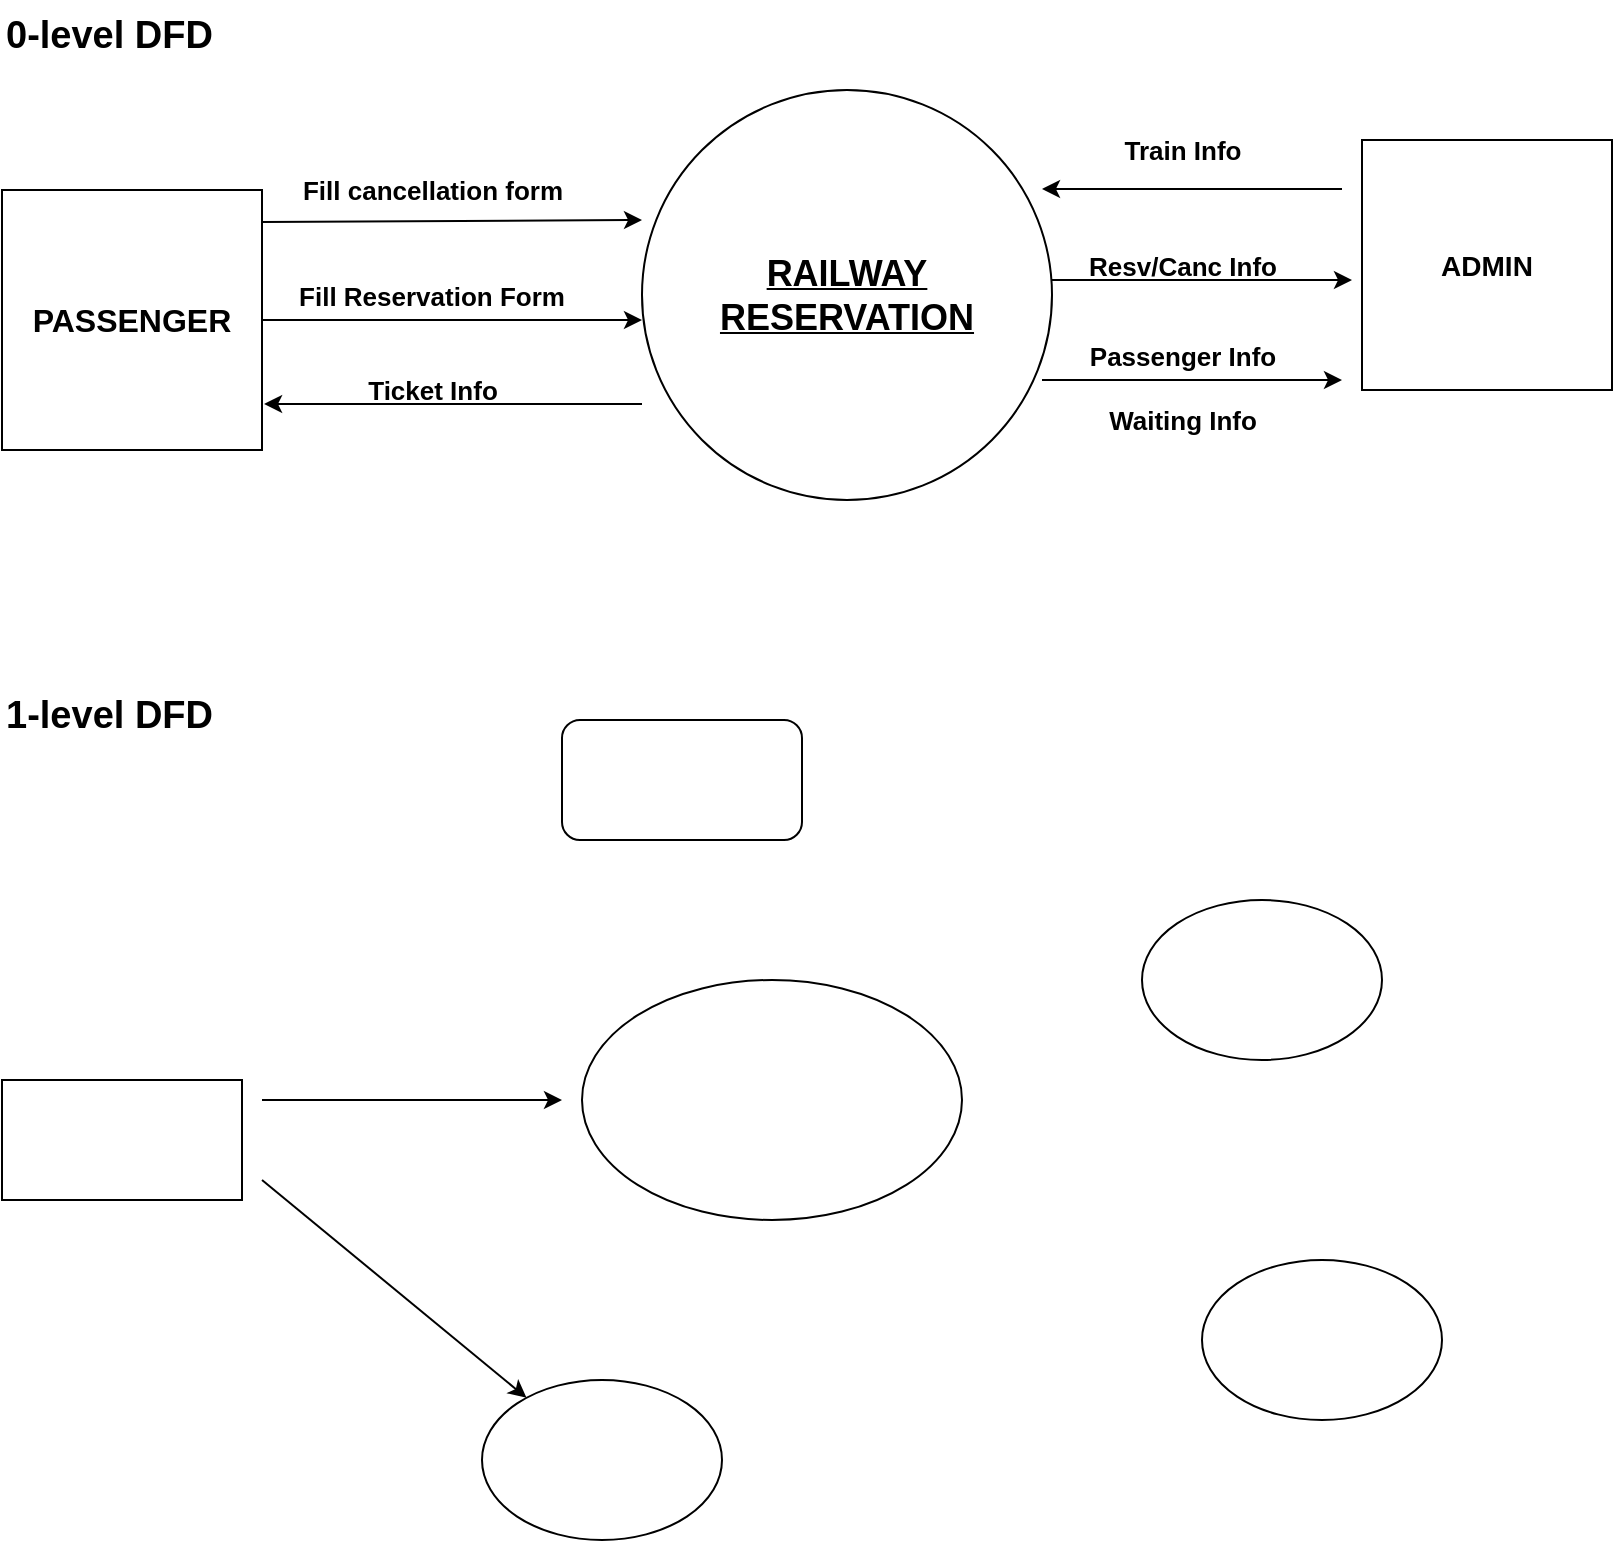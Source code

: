 <mxfile version="26.2.14">
  <diagram name="Page-1" id="rex2xva8ImALtjzCcnfC">
    <mxGraphModel dx="1426" dy="789" grid="1" gridSize="10" guides="1" tooltips="1" connect="1" arrows="1" fold="1" page="1" pageScale="1" pageWidth="850" pageHeight="1100" math="0" shadow="0">
      <root>
        <mxCell id="0" />
        <mxCell id="1" parent="0" />
        <mxCell id="jUQuJ7ZoHEH8EmfU06ju-1" value="&lt;font style=&quot;font-size: 18px;&quot;&gt;&lt;b&gt;&lt;u&gt;RAILWAY&lt;/u&gt;&lt;/b&gt;&lt;/font&gt;&lt;div&gt;&lt;font style=&quot;font-size: 18px;&quot;&gt;&lt;b&gt;&lt;u&gt;RESERVATION&lt;/u&gt;&lt;/b&gt;&lt;/font&gt;&lt;/div&gt;" style="ellipse;whiteSpace=wrap;html=1;aspect=fixed;" vertex="1" parent="1">
          <mxGeometry x="360" y="275" width="205" height="205" as="geometry" />
        </mxCell>
        <mxCell id="jUQuJ7ZoHEH8EmfU06ju-2" value="&lt;b&gt;&lt;font style=&quot;font-size: 16px;&quot;&gt;PASSENGER&lt;/font&gt;&lt;/b&gt;" style="whiteSpace=wrap;html=1;aspect=fixed;" vertex="1" parent="1">
          <mxGeometry x="40" y="325" width="130" height="130" as="geometry" />
        </mxCell>
        <mxCell id="jUQuJ7ZoHEH8EmfU06ju-3" value="&lt;b&gt;&lt;font style=&quot;font-size: 14px;&quot;&gt;ADMIN&lt;/font&gt;&lt;/b&gt;" style="whiteSpace=wrap;html=1;aspect=fixed;" vertex="1" parent="1">
          <mxGeometry x="720" y="300" width="125" height="125" as="geometry" />
        </mxCell>
        <mxCell id="jUQuJ7ZoHEH8EmfU06ju-5" value="" style="endArrow=classic;html=1;rounded=0;" edge="1" parent="1">
          <mxGeometry width="50" height="50" relative="1" as="geometry">
            <mxPoint x="560" y="420" as="sourcePoint" />
            <mxPoint x="710" y="420" as="targetPoint" />
          </mxGeometry>
        </mxCell>
        <mxCell id="jUQuJ7ZoHEH8EmfU06ju-8" value="" style="endArrow=classic;html=1;rounded=0;entryX=1.008;entryY=0.823;entryDx=0;entryDy=0;entryPerimeter=0;" edge="1" parent="1" target="jUQuJ7ZoHEH8EmfU06ju-2">
          <mxGeometry width="50" height="50" relative="1" as="geometry">
            <mxPoint x="360" y="432" as="sourcePoint" />
            <mxPoint x="450" y="380" as="targetPoint" />
          </mxGeometry>
        </mxCell>
        <mxCell id="jUQuJ7ZoHEH8EmfU06ju-9" value="" style="endArrow=classic;html=1;rounded=0;exitX=1;exitY=0.123;exitDx=0;exitDy=0;exitPerimeter=0;" edge="1" parent="1" source="jUQuJ7ZoHEH8EmfU06ju-2">
          <mxGeometry width="50" height="50" relative="1" as="geometry">
            <mxPoint x="400" y="430" as="sourcePoint" />
            <mxPoint x="360" y="340" as="targetPoint" />
          </mxGeometry>
        </mxCell>
        <mxCell id="jUQuJ7ZoHEH8EmfU06ju-10" value="" style="endArrow=classic;html=1;rounded=0;exitX=1;exitY=0.5;exitDx=0;exitDy=0;" edge="1" parent="1" source="jUQuJ7ZoHEH8EmfU06ju-2">
          <mxGeometry width="50" height="50" relative="1" as="geometry">
            <mxPoint x="180" y="368" as="sourcePoint" />
            <mxPoint x="360" y="390" as="targetPoint" />
          </mxGeometry>
        </mxCell>
        <mxCell id="jUQuJ7ZoHEH8EmfU06ju-11" value="" style="endArrow=classic;html=1;rounded=0;entryX=0;entryY=0.5;entryDx=0;entryDy=0;entryPerimeter=0;" edge="1" parent="1">
          <mxGeometry width="50" height="50" relative="1" as="geometry">
            <mxPoint x="565" y="370" as="sourcePoint" />
            <mxPoint x="715" y="370" as="targetPoint" />
          </mxGeometry>
        </mxCell>
        <mxCell id="jUQuJ7ZoHEH8EmfU06ju-12" value="" style="endArrow=classic;html=1;rounded=0;" edge="1" parent="1">
          <mxGeometry width="50" height="50" relative="1" as="geometry">
            <mxPoint x="710" y="324.5" as="sourcePoint" />
            <mxPoint x="560" y="324.5" as="targetPoint" />
          </mxGeometry>
        </mxCell>
        <mxCell id="jUQuJ7ZoHEH8EmfU06ju-14" value="Fill cancellation form" style="text;html=1;align=center;verticalAlign=middle;resizable=0;points=[];autosize=1;strokeColor=none;fillColor=none;fontStyle=1;fontSize=13;" vertex="1" parent="1">
          <mxGeometry x="185" y="310" width="140" height="30" as="geometry" />
        </mxCell>
        <mxCell id="jUQuJ7ZoHEH8EmfU06ju-16" value="Fill Reservation Form" style="text;strokeColor=none;align=center;fillColor=none;html=1;verticalAlign=middle;whiteSpace=wrap;rounded=0;fontStyle=1;fontSize=13;" vertex="1" parent="1">
          <mxGeometry x="175" y="362.5" width="160" height="30" as="geometry" />
        </mxCell>
        <mxCell id="jUQuJ7ZoHEH8EmfU06ju-17" value="&lt;b&gt;&lt;font style=&quot;font-size: 13px;&quot;&gt;Ticket Info&lt;/font&gt;&lt;/b&gt;" style="text;html=1;align=center;verticalAlign=middle;resizable=0;points=[];autosize=1;strokeColor=none;fillColor=none;" vertex="1" parent="1">
          <mxGeometry x="210" y="410" width="90" height="30" as="geometry" />
        </mxCell>
        <mxCell id="jUQuJ7ZoHEH8EmfU06ju-18" value="&lt;b&gt;&lt;font style=&quot;font-size: 13px;&quot;&gt;Passenger Info&lt;/font&gt;&lt;/b&gt;" style="text;html=1;align=center;verticalAlign=middle;resizable=0;points=[];autosize=1;strokeColor=none;fillColor=none;" vertex="1" parent="1">
          <mxGeometry x="570" y="392.5" width="120" height="30" as="geometry" />
        </mxCell>
        <mxCell id="jUQuJ7ZoHEH8EmfU06ju-19" value="&lt;b&gt;&lt;font style=&quot;font-size: 13px;&quot;&gt;Waiting Info&lt;/font&gt;&lt;/b&gt;" style="text;html=1;align=center;verticalAlign=middle;resizable=0;points=[];autosize=1;strokeColor=none;fillColor=none;" vertex="1" parent="1">
          <mxGeometry x="580" y="425" width="100" height="30" as="geometry" />
        </mxCell>
        <mxCell id="jUQuJ7ZoHEH8EmfU06ju-20" value="&lt;b&gt;&lt;font style=&quot;font-size: 13px;&quot;&gt;Train Info&lt;/font&gt;&lt;/b&gt;" style="text;html=1;align=center;verticalAlign=middle;resizable=0;points=[];autosize=1;strokeColor=none;fillColor=none;" vertex="1" parent="1">
          <mxGeometry x="590" y="290" width="80" height="30" as="geometry" />
        </mxCell>
        <mxCell id="jUQuJ7ZoHEH8EmfU06ju-21" value="&lt;b&gt;&lt;font style=&quot;font-size: 13px;&quot;&gt;Resv/Canc Info&lt;/font&gt;&lt;/b&gt;" style="text;html=1;align=center;verticalAlign=middle;resizable=0;points=[];autosize=1;strokeColor=none;fillColor=none;" vertex="1" parent="1">
          <mxGeometry x="570" y="347.5" width="120" height="30" as="geometry" />
        </mxCell>
        <mxCell id="jUQuJ7ZoHEH8EmfU06ju-24" value="&lt;b style=&quot;font-weight:normal;&quot; id=&quot;docs-internal-guid-3742b57b-7fff-bbce-e958-126c3ce38a10&quot;&gt;&lt;span style=&quot;font-family: Poppins, sans-serif; color: rgb(0, 0, 0); background-color: transparent; font-weight: 700; font-style: normal; font-variant: normal; text-decoration: none; vertical-align: baseline; white-space: pre-wrap;&quot;&gt;&lt;font style=&quot;font-size: 19px;&quot;&gt;0-level DFD&lt;/font&gt;&lt;/span&gt;&lt;/b&gt;" style="text;whiteSpace=wrap;html=1;" vertex="1" parent="1">
          <mxGeometry x="40" y="230" width="110" height="40" as="geometry" />
        </mxCell>
        <mxCell id="jUQuJ7ZoHEH8EmfU06ju-26" value="&lt;b style=&quot;font-weight:normal;&quot; id=&quot;docs-internal-guid-3742b57b-7fff-bbce-e958-126c3ce38a10&quot;&gt;&lt;span style=&quot;font-family: Poppins, sans-serif; color: rgb(0, 0, 0); background-color: transparent; font-weight: 700; font-style: normal; font-variant: normal; text-decoration: none; vertical-align: baseline; white-space: pre-wrap;&quot;&gt;&lt;font style=&quot;font-size: 19px;&quot;&gt;1&lt;/font&gt;&lt;/span&gt;&lt;/b&gt;&lt;span style=&quot;background-color: transparent; color: light-dark(rgb(0, 0, 0), rgb(255, 255, 255));&quot;&gt;&lt;span style=&quot;font-family: Poppins, sans-serif; color: rgb(0, 0, 0); background-color: transparent; font-weight: 700; font-variant-numeric: normal; font-variant-east-asian: normal; font-variant-alternates: normal; font-variant-position: normal; font-variant-emoji: normal; vertical-align: baseline; white-space-collapse: preserve;&quot;&gt;&lt;font style=&quot;font-size: 19px;&quot;&gt;-level DFD&lt;/font&gt;&lt;/span&gt;&lt;/span&gt;" style="text;whiteSpace=wrap;html=1;" vertex="1" parent="1">
          <mxGeometry x="40" y="570" width="110" height="40" as="geometry" />
        </mxCell>
        <mxCell id="jUQuJ7ZoHEH8EmfU06ju-27" value="" style="ellipse;whiteSpace=wrap;html=1;" vertex="1" parent="1">
          <mxGeometry x="330" y="720" width="190" height="120" as="geometry" />
        </mxCell>
        <mxCell id="jUQuJ7ZoHEH8EmfU06ju-28" value="" style="ellipse;whiteSpace=wrap;html=1;" vertex="1" parent="1">
          <mxGeometry x="280" y="920" width="120" height="80" as="geometry" />
        </mxCell>
        <mxCell id="jUQuJ7ZoHEH8EmfU06ju-29" value="" style="rounded=0;whiteSpace=wrap;html=1;" vertex="1" parent="1">
          <mxGeometry x="40" y="770" width="120" height="60" as="geometry" />
        </mxCell>
        <mxCell id="jUQuJ7ZoHEH8EmfU06ju-31" value="" style="rounded=1;whiteSpace=wrap;html=1;" vertex="1" parent="1">
          <mxGeometry x="320" y="590" width="120" height="60" as="geometry" />
        </mxCell>
        <mxCell id="jUQuJ7ZoHEH8EmfU06ju-32" value="" style="ellipse;whiteSpace=wrap;html=1;" vertex="1" parent="1">
          <mxGeometry x="640" y="860" width="120" height="80" as="geometry" />
        </mxCell>
        <mxCell id="jUQuJ7ZoHEH8EmfU06ju-33" value="" style="ellipse;whiteSpace=wrap;html=1;" vertex="1" parent="1">
          <mxGeometry x="610" y="680" width="120" height="80" as="geometry" />
        </mxCell>
        <mxCell id="jUQuJ7ZoHEH8EmfU06ju-34" value="" style="endArrow=classic;html=1;rounded=0;" edge="1" parent="1">
          <mxGeometry width="50" height="50" relative="1" as="geometry">
            <mxPoint x="170" y="780" as="sourcePoint" />
            <mxPoint x="320" y="780" as="targetPoint" />
          </mxGeometry>
        </mxCell>
        <mxCell id="jUQuJ7ZoHEH8EmfU06ju-35" value="" style="endArrow=classic;html=1;rounded=0;" edge="1" parent="1" target="jUQuJ7ZoHEH8EmfU06ju-28">
          <mxGeometry width="50" height="50" relative="1" as="geometry">
            <mxPoint x="170" y="820" as="sourcePoint" />
            <mxPoint x="320" y="820" as="targetPoint" />
          </mxGeometry>
        </mxCell>
      </root>
    </mxGraphModel>
  </diagram>
</mxfile>
